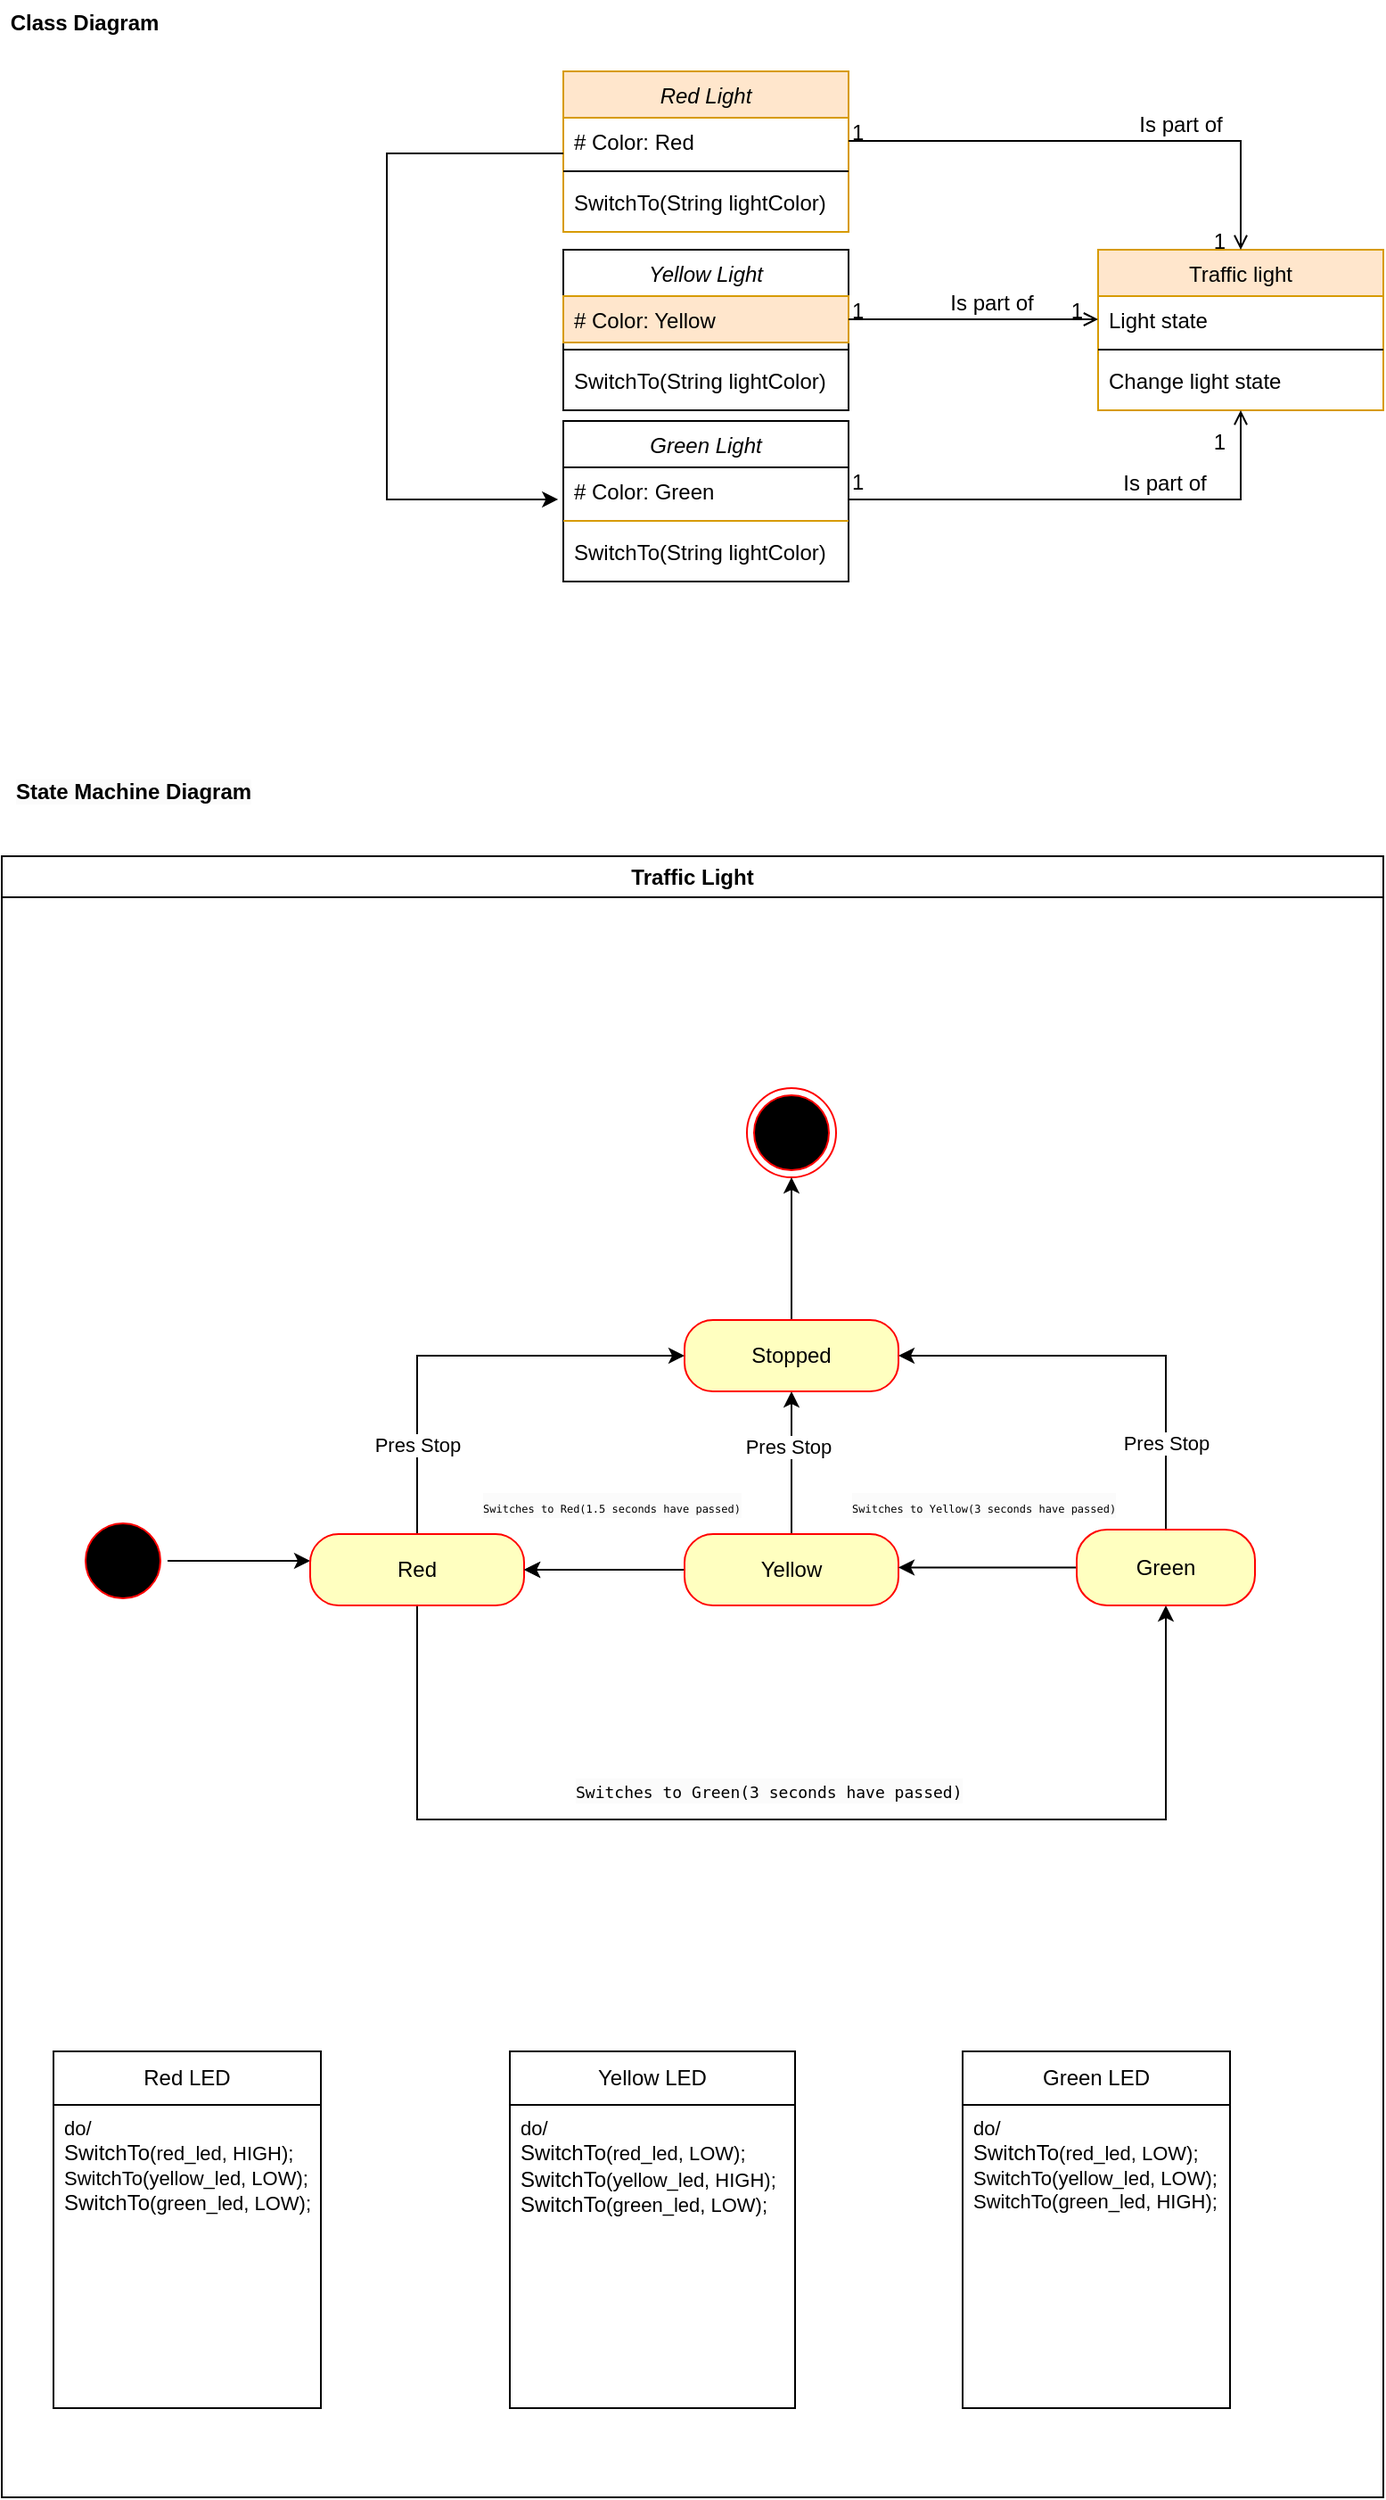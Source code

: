 <mxfile version="24.7.17">
  <diagram name="Page-1" id="oDeOC3xyPV22byp-gJ3_">
    <mxGraphModel dx="1235" dy="1824" grid="1" gridSize="10" guides="1" tooltips="1" connect="1" arrows="1" fold="1" page="1" pageScale="1" pageWidth="827" pageHeight="1169" math="0" shadow="0">
      <root>
        <mxCell id="0" />
        <mxCell id="1" parent="0" />
        <mxCell id="ycPyflKUoSe3m2uMN1iH-16" style="edgeStyle=orthogonalEdgeStyle;rounded=0;orthogonalLoop=1;jettySize=auto;html=1;exitX=1;exitY=0.5;exitDx=0;exitDy=0;entryX=0;entryY=0.376;entryDx=0;entryDy=0;entryPerimeter=0;" parent="1" source="WkfcvWVlkYE60ZRdVaZ3-14" target="WkfcvWVlkYE60ZRdVaZ3-16" edge="1">
          <mxGeometry relative="1" as="geometry" />
        </mxCell>
        <mxCell id="WkfcvWVlkYE60ZRdVaZ3-14" value="" style="ellipse;html=1;shape=startState;fillColor=#000000;strokeColor=#ff0000;" parent="1" vertex="1">
          <mxGeometry x="67" y="-220" width="50" height="50" as="geometry" />
        </mxCell>
        <mxCell id="ycPyflKUoSe3m2uMN1iH-3" style="edgeStyle=orthogonalEdgeStyle;rounded=0;orthogonalLoop=1;jettySize=auto;html=1;entryX=0;entryY=0.5;entryDx=0;entryDy=0;exitX=0.5;exitY=1;exitDx=0;exitDy=0;" parent="1" source="WkfcvWVlkYE60ZRdVaZ3-16" edge="1">
          <mxGeometry relative="1" as="geometry">
            <mxPoint x="297" y="-150" as="sourcePoint" />
            <mxPoint x="677" y="-170" as="targetPoint" />
            <Array as="points">
              <mxPoint x="257" y="-50" />
              <mxPoint x="677" y="-50" />
            </Array>
          </mxGeometry>
        </mxCell>
        <mxCell id="ycPyflKUoSe3m2uMN1iH-25" style="edgeStyle=orthogonalEdgeStyle;rounded=0;orthogonalLoop=1;jettySize=auto;html=1;exitX=0.5;exitY=0;exitDx=0;exitDy=0;entryX=0;entryY=0.5;entryDx=0;entryDy=0;" parent="1" source="WkfcvWVlkYE60ZRdVaZ3-16" target="ycPyflKUoSe3m2uMN1iH-22" edge="1">
          <mxGeometry relative="1" as="geometry" />
        </mxCell>
        <mxCell id="ycPyflKUoSe3m2uMN1iH-29" value="Pres Stop" style="edgeLabel;html=1;align=center;verticalAlign=middle;resizable=0;points=[];" parent="ycPyflKUoSe3m2uMN1iH-25" vertex="1" connectable="0">
          <mxGeometry x="-0.6" relative="1" as="geometry">
            <mxPoint as="offset" />
          </mxGeometry>
        </mxCell>
        <mxCell id="WkfcvWVlkYE60ZRdVaZ3-16" value="Red" style="rounded=1;whiteSpace=wrap;html=1;arcSize=40;fontColor=#000000;fillColor=#ffffc0;strokeColor=#ff0000;" parent="1" vertex="1">
          <mxGeometry x="197" y="-210" width="120" height="40" as="geometry" />
        </mxCell>
        <mxCell id="ycPyflKUoSe3m2uMN1iH-10" style="edgeStyle=orthogonalEdgeStyle;rounded=0;orthogonalLoop=1;jettySize=auto;html=1;exitX=0;exitY=0.5;exitDx=0;exitDy=0;" parent="1" source="WkfcvWVlkYE60ZRdVaZ3-18" target="WkfcvWVlkYE60ZRdVaZ3-16" edge="1">
          <mxGeometry relative="1" as="geometry" />
        </mxCell>
        <mxCell id="ycPyflKUoSe3m2uMN1iH-11" value="" style="edgeStyle=orthogonalEdgeStyle;rounded=0;orthogonalLoop=1;jettySize=auto;html=1;" parent="1" source="WkfcvWVlkYE60ZRdVaZ3-18" target="WkfcvWVlkYE60ZRdVaZ3-16" edge="1">
          <mxGeometry relative="1" as="geometry" />
        </mxCell>
        <mxCell id="ycPyflKUoSe3m2uMN1iH-24" style="edgeStyle=orthogonalEdgeStyle;rounded=0;orthogonalLoop=1;jettySize=auto;html=1;exitX=0.5;exitY=0;exitDx=0;exitDy=0;entryX=0.5;entryY=1;entryDx=0;entryDy=0;" parent="1" source="WkfcvWVlkYE60ZRdVaZ3-18" target="ycPyflKUoSe3m2uMN1iH-22" edge="1">
          <mxGeometry relative="1" as="geometry" />
        </mxCell>
        <mxCell id="ycPyflKUoSe3m2uMN1iH-30" value="Pres Stop" style="edgeLabel;html=1;align=center;verticalAlign=middle;resizable=0;points=[];" parent="ycPyflKUoSe3m2uMN1iH-24" vertex="1" connectable="0">
          <mxGeometry x="0.223" y="2" relative="1" as="geometry">
            <mxPoint as="offset" />
          </mxGeometry>
        </mxCell>
        <mxCell id="WkfcvWVlkYE60ZRdVaZ3-18" value="Yellow" style="rounded=1;whiteSpace=wrap;html=1;arcSize=40;fontColor=#000000;fillColor=#ffffc0;strokeColor=#ff0000;" parent="1" vertex="1">
          <mxGeometry x="407" y="-210" width="120" height="40" as="geometry" />
        </mxCell>
        <mxCell id="ycPyflKUoSe3m2uMN1iH-8" style="edgeStyle=orthogonalEdgeStyle;rounded=0;orthogonalLoop=1;jettySize=auto;html=1;" parent="1" source="WkfcvWVlkYE60ZRdVaZ3-21" edge="1">
          <mxGeometry relative="1" as="geometry">
            <mxPoint x="527" y="-191.25" as="targetPoint" />
          </mxGeometry>
        </mxCell>
        <mxCell id="ycPyflKUoSe3m2uMN1iH-26" style="edgeStyle=orthogonalEdgeStyle;rounded=0;orthogonalLoop=1;jettySize=auto;html=1;exitX=0.5;exitY=0;exitDx=0;exitDy=0;entryX=1;entryY=0.5;entryDx=0;entryDy=0;" parent="1" source="WkfcvWVlkYE60ZRdVaZ3-21" target="ycPyflKUoSe3m2uMN1iH-22" edge="1">
          <mxGeometry relative="1" as="geometry" />
        </mxCell>
        <mxCell id="ycPyflKUoSe3m2uMN1iH-31" value="Pres Stop" style="edgeLabel;html=1;align=center;verticalAlign=middle;resizable=0;points=[];" parent="ycPyflKUoSe3m2uMN1iH-26" vertex="1" connectable="0">
          <mxGeometry x="-0.607" relative="1" as="geometry">
            <mxPoint as="offset" />
          </mxGeometry>
        </mxCell>
        <mxCell id="WkfcvWVlkYE60ZRdVaZ3-21" value="Green" style="rounded=1;whiteSpace=wrap;html=1;arcSize=40;fontColor=#000000;fillColor=#ffffc0;strokeColor=#ff0000;" parent="1" vertex="1">
          <mxGeometry x="627" y="-212.5" width="100" height="42.5" as="geometry" />
        </mxCell>
        <mxCell id="WkfcvWVlkYE60ZRdVaZ3-24" value="" style="ellipse;html=1;shape=endState;fillColor=#000000;strokeColor=#ff0000;" parent="1" vertex="1">
          <mxGeometry x="442" y="-460" width="50" height="50" as="geometry" />
        </mxCell>
        <mxCell id="ycPyflKUoSe3m2uMN1iH-27" style="edgeStyle=orthogonalEdgeStyle;rounded=0;orthogonalLoop=1;jettySize=auto;html=1;exitX=0.5;exitY=0;exitDx=0;exitDy=0;entryX=0.5;entryY=1;entryDx=0;entryDy=0;" parent="1" source="ycPyflKUoSe3m2uMN1iH-22" target="WkfcvWVlkYE60ZRdVaZ3-24" edge="1">
          <mxGeometry relative="1" as="geometry" />
        </mxCell>
        <mxCell id="ycPyflKUoSe3m2uMN1iH-22" value="Stopped" style="rounded=1;whiteSpace=wrap;html=1;arcSize=40;fontColor=#000000;fillColor=#ffffc0;strokeColor=#ff0000;" parent="1" vertex="1">
          <mxGeometry x="407" y="-330" width="120" height="40" as="geometry" />
        </mxCell>
        <mxCell id="OGsPAhq3d1VeWQBeniMe-37" value="Red Light" style="swimlane;fontStyle=2;align=center;verticalAlign=top;childLayout=stackLayout;horizontal=1;startSize=26;horizontalStack=0;resizeParent=1;resizeLast=0;collapsible=1;marginBottom=0;rounded=0;shadow=0;strokeWidth=1;fillColor=#ffe6cc;strokeColor=#d79b00;" vertex="1" parent="1">
          <mxGeometry x="339" y="-1030" width="160" height="90" as="geometry">
            <mxRectangle x="230" y="140" width="160" height="26" as="alternateBounds" />
          </mxGeometry>
        </mxCell>
        <mxCell id="OGsPAhq3d1VeWQBeniMe-38" value="# Color: Red" style="text;align=left;verticalAlign=top;spacingLeft=4;spacingRight=4;overflow=hidden;rotatable=0;points=[[0,0.5],[1,0.5]];portConstraint=eastwest;" vertex="1" parent="OGsPAhq3d1VeWQBeniMe-37">
          <mxGeometry y="26" width="160" height="26" as="geometry" />
        </mxCell>
        <mxCell id="OGsPAhq3d1VeWQBeniMe-39" value="" style="line;html=1;strokeWidth=1;align=left;verticalAlign=middle;spacingTop=-1;spacingLeft=3;spacingRight=3;rotatable=0;labelPosition=right;points=[];portConstraint=eastwest;" vertex="1" parent="OGsPAhq3d1VeWQBeniMe-37">
          <mxGeometry y="52" width="160" height="8" as="geometry" />
        </mxCell>
        <mxCell id="OGsPAhq3d1VeWQBeniMe-40" value="SwitchTo(String lightColor)" style="text;align=left;verticalAlign=top;spacingLeft=4;spacingRight=4;overflow=hidden;rotatable=0;points=[[0,0.5],[1,0.5]];portConstraint=eastwest;fontSize=12;" vertex="1" parent="OGsPAhq3d1VeWQBeniMe-37">
          <mxGeometry y="60" width="160" height="26" as="geometry" />
        </mxCell>
        <mxCell id="OGsPAhq3d1VeWQBeniMe-41" value="Traffic light" style="swimlane;fontStyle=0;align=center;verticalAlign=top;childLayout=stackLayout;horizontal=1;startSize=26;horizontalStack=0;resizeParent=1;resizeLast=0;collapsible=1;marginBottom=0;rounded=0;shadow=0;strokeWidth=1;fillColor=#ffe6cc;strokeColor=#d79b00;" vertex="1" parent="1">
          <mxGeometry x="639" y="-930" width="160" height="90" as="geometry">
            <mxRectangle x="550" y="140" width="160" height="26" as="alternateBounds" />
          </mxGeometry>
        </mxCell>
        <mxCell id="OGsPAhq3d1VeWQBeniMe-42" value="Light state" style="text;align=left;verticalAlign=top;spacingLeft=4;spacingRight=4;overflow=hidden;rotatable=0;points=[[0,0.5],[1,0.5]];portConstraint=eastwest;" vertex="1" parent="OGsPAhq3d1VeWQBeniMe-41">
          <mxGeometry y="26" width="160" height="26" as="geometry" />
        </mxCell>
        <mxCell id="OGsPAhq3d1VeWQBeniMe-43" value="" style="line;html=1;strokeWidth=1;align=left;verticalAlign=middle;spacingTop=-1;spacingLeft=3;spacingRight=3;rotatable=0;labelPosition=right;points=[];portConstraint=eastwest;" vertex="1" parent="OGsPAhq3d1VeWQBeniMe-41">
          <mxGeometry y="52" width="160" height="8" as="geometry" />
        </mxCell>
        <mxCell id="OGsPAhq3d1VeWQBeniMe-44" value="Change light state" style="text;align=left;verticalAlign=top;spacingLeft=4;spacingRight=4;overflow=hidden;rotatable=0;points=[[0,0.5],[1,0.5]];portConstraint=eastwest;" vertex="1" parent="OGsPAhq3d1VeWQBeniMe-41">
          <mxGeometry y="60" width="160" height="26" as="geometry" />
        </mxCell>
        <mxCell id="OGsPAhq3d1VeWQBeniMe-45" value="" style="endArrow=open;shadow=0;strokeWidth=1;rounded=0;curved=0;endFill=1;edgeStyle=elbowEdgeStyle;elbow=vertical;exitX=1;exitY=0.5;exitDx=0;exitDy=0;" edge="1" parent="1" source="OGsPAhq3d1VeWQBeniMe-38" target="OGsPAhq3d1VeWQBeniMe-41">
          <mxGeometry x="0.5" y="41" relative="1" as="geometry">
            <mxPoint x="709" y="-848" as="sourcePoint" />
            <mxPoint x="869" y="-848" as="targetPoint" />
            <mxPoint x="-40" y="32" as="offset" />
            <Array as="points">
              <mxPoint x="719" y="-991" />
            </Array>
          </mxGeometry>
        </mxCell>
        <mxCell id="OGsPAhq3d1VeWQBeniMe-46" value="1" style="resizable=0;align=left;verticalAlign=bottom;labelBackgroundColor=none;fontSize=12;" connectable="0" vertex="1" parent="OGsPAhq3d1VeWQBeniMe-45">
          <mxGeometry x="-1" relative="1" as="geometry">
            <mxPoint y="4" as="offset" />
          </mxGeometry>
        </mxCell>
        <mxCell id="OGsPAhq3d1VeWQBeniMe-47" value="1" style="resizable=0;align=right;verticalAlign=bottom;labelBackgroundColor=none;fontSize=12;" connectable="0" vertex="1" parent="OGsPAhq3d1VeWQBeniMe-45">
          <mxGeometry x="1" relative="1" as="geometry">
            <mxPoint x="-7" y="4" as="offset" />
          </mxGeometry>
        </mxCell>
        <mxCell id="OGsPAhq3d1VeWQBeniMe-48" value="Is part of" style="text;html=1;resizable=0;points=[];;align=center;verticalAlign=middle;labelBackgroundColor=none;rounded=0;shadow=0;strokeWidth=1;fontSize=12;" vertex="1" connectable="0" parent="OGsPAhq3d1VeWQBeniMe-45">
          <mxGeometry x="0.5" y="49" relative="1" as="geometry">
            <mxPoint x="-25" y="40" as="offset" />
          </mxGeometry>
        </mxCell>
        <mxCell id="OGsPAhq3d1VeWQBeniMe-49" value="Class Diagram" style="text;align=center;fontStyle=1;verticalAlign=middle;spacingLeft=3;spacingRight=3;strokeColor=none;rotatable=0;points=[[0,0.5],[1,0.5]];portConstraint=eastwest;html=1;" vertex="1" parent="1">
          <mxGeometry x="30" y="-1070" width="80" height="26" as="geometry" />
        </mxCell>
        <mxCell id="OGsPAhq3d1VeWQBeniMe-50" value="Yellow Light" style="swimlane;fontStyle=2;align=center;verticalAlign=top;childLayout=stackLayout;horizontal=1;startSize=26;horizontalStack=0;resizeParent=1;resizeLast=0;collapsible=1;marginBottom=0;rounded=0;shadow=0;strokeWidth=1;" vertex="1" parent="1">
          <mxGeometry x="339" y="-930" width="160" height="90" as="geometry">
            <mxRectangle x="230" y="140" width="160" height="26" as="alternateBounds" />
          </mxGeometry>
        </mxCell>
        <mxCell id="OGsPAhq3d1VeWQBeniMe-51" value="# Color: Yellow" style="text;align=left;verticalAlign=top;spacingLeft=4;spacingRight=4;overflow=hidden;rotatable=0;points=[[0,0.5],[1,0.5]];portConstraint=eastwest;fillColor=#ffe6cc;strokeColor=#d79b00;" vertex="1" parent="OGsPAhq3d1VeWQBeniMe-50">
          <mxGeometry y="26" width="160" height="26" as="geometry" />
        </mxCell>
        <mxCell id="OGsPAhq3d1VeWQBeniMe-52" value="" style="line;html=1;strokeWidth=1;align=left;verticalAlign=middle;spacingTop=-1;spacingLeft=3;spacingRight=3;rotatable=0;labelPosition=right;points=[];portConstraint=eastwest;" vertex="1" parent="OGsPAhq3d1VeWQBeniMe-50">
          <mxGeometry y="52" width="160" height="8" as="geometry" />
        </mxCell>
        <mxCell id="OGsPAhq3d1VeWQBeniMe-53" value="SwitchTo(String lightColor)" style="text;align=left;verticalAlign=top;spacingLeft=4;spacingRight=4;overflow=hidden;rotatable=0;points=[[0,0.5],[1,0.5]];portConstraint=eastwest;" vertex="1" parent="OGsPAhq3d1VeWQBeniMe-50">
          <mxGeometry y="60" width="160" height="26" as="geometry" />
        </mxCell>
        <mxCell id="OGsPAhq3d1VeWQBeniMe-54" value="Green Light" style="swimlane;fontStyle=2;align=center;verticalAlign=top;childLayout=stackLayout;horizontal=1;startSize=26;horizontalStack=0;resizeParent=1;resizeLast=0;collapsible=1;marginBottom=0;rounded=0;shadow=0;strokeWidth=1;" vertex="1" parent="1">
          <mxGeometry x="339" y="-834" width="160" height="90" as="geometry">
            <mxRectangle x="230" y="140" width="160" height="26" as="alternateBounds" />
          </mxGeometry>
        </mxCell>
        <mxCell id="OGsPAhq3d1VeWQBeniMe-55" value="# Color: Green" style="text;align=left;verticalAlign=top;spacingLeft=4;spacingRight=4;overflow=hidden;rotatable=0;points=[[0,0.5],[1,0.5]];portConstraint=eastwest;" vertex="1" parent="OGsPAhq3d1VeWQBeniMe-54">
          <mxGeometry y="26" width="160" height="26" as="geometry" />
        </mxCell>
        <mxCell id="OGsPAhq3d1VeWQBeniMe-56" value="" style="line;html=1;strokeWidth=1;align=left;verticalAlign=middle;spacingTop=-1;spacingLeft=3;spacingRight=3;rotatable=0;labelPosition=right;points=[];portConstraint=eastwest;fillColor=#ffe6cc;strokeColor=#d79b00;" vertex="1" parent="OGsPAhq3d1VeWQBeniMe-54">
          <mxGeometry y="52" width="160" height="8" as="geometry" />
        </mxCell>
        <mxCell id="OGsPAhq3d1VeWQBeniMe-57" value="SwitchTo(String lightColor)" style="text;align=left;verticalAlign=top;spacingLeft=4;spacingRight=4;overflow=hidden;rotatable=0;points=[[0,0.5],[1,0.5]];portConstraint=eastwest;" vertex="1" parent="OGsPAhq3d1VeWQBeniMe-54">
          <mxGeometry y="60" width="160" height="26" as="geometry" />
        </mxCell>
        <mxCell id="OGsPAhq3d1VeWQBeniMe-58" value="" style="endArrow=open;shadow=0;strokeWidth=1;rounded=0;curved=0;endFill=1;edgeStyle=elbowEdgeStyle;elbow=vertical;exitX=1;exitY=0.5;exitDx=0;exitDy=0;entryX=0;entryY=0.5;entryDx=0;entryDy=0;" edge="1" parent="1" source="OGsPAhq3d1VeWQBeniMe-51" target="OGsPAhq3d1VeWQBeniMe-42">
          <mxGeometry x="0.5" y="41" relative="1" as="geometry">
            <mxPoint x="509" y="-975" as="sourcePoint" />
            <mxPoint x="609" y="-975" as="targetPoint" />
            <mxPoint x="-40" y="32" as="offset" />
          </mxGeometry>
        </mxCell>
        <mxCell id="OGsPAhq3d1VeWQBeniMe-59" value="1" style="resizable=0;align=left;verticalAlign=bottom;labelBackgroundColor=none;fontSize=12;" connectable="0" vertex="1" parent="OGsPAhq3d1VeWQBeniMe-58">
          <mxGeometry x="-1" relative="1" as="geometry">
            <mxPoint y="4" as="offset" />
          </mxGeometry>
        </mxCell>
        <mxCell id="OGsPAhq3d1VeWQBeniMe-60" value="1" style="resizable=0;align=right;verticalAlign=bottom;labelBackgroundColor=none;fontSize=12;" connectable="0" vertex="1" parent="OGsPAhq3d1VeWQBeniMe-58">
          <mxGeometry x="1" relative="1" as="geometry">
            <mxPoint x="-7" y="4" as="offset" />
          </mxGeometry>
        </mxCell>
        <mxCell id="OGsPAhq3d1VeWQBeniMe-61" value="Is part of" style="text;html=1;resizable=0;points=[];;align=center;verticalAlign=middle;labelBackgroundColor=none;rounded=0;shadow=0;strokeWidth=1;fontSize=12;" vertex="1" connectable="0" parent="OGsPAhq3d1VeWQBeniMe-58">
          <mxGeometry x="0.5" y="49" relative="1" as="geometry">
            <mxPoint x="-25" y="40" as="offset" />
          </mxGeometry>
        </mxCell>
        <mxCell id="OGsPAhq3d1VeWQBeniMe-62" value="" style="endArrow=open;shadow=0;strokeWidth=1;rounded=0;curved=0;endFill=1;edgeStyle=elbowEdgeStyle;elbow=vertical;exitX=1;exitY=0.5;exitDx=0;exitDy=0;entryX=0.5;entryY=1;entryDx=0;entryDy=0;" edge="1" parent="1" source="OGsPAhq3d1VeWQBeniMe-55" target="OGsPAhq3d1VeWQBeniMe-41">
          <mxGeometry x="0.5" y="41" relative="1" as="geometry">
            <mxPoint x="519" y="-965" as="sourcePoint" />
            <mxPoint x="619" y="-965" as="targetPoint" />
            <mxPoint x="-40" y="32" as="offset" />
            <Array as="points">
              <mxPoint x="639" y="-790" />
            </Array>
          </mxGeometry>
        </mxCell>
        <mxCell id="OGsPAhq3d1VeWQBeniMe-63" value="1" style="resizable=0;align=left;verticalAlign=bottom;labelBackgroundColor=none;fontSize=12;" connectable="0" vertex="1" parent="OGsPAhq3d1VeWQBeniMe-62">
          <mxGeometry x="-1" relative="1" as="geometry">
            <mxPoint y="4" as="offset" />
          </mxGeometry>
        </mxCell>
        <mxCell id="OGsPAhq3d1VeWQBeniMe-64" value="1" style="resizable=0;align=right;verticalAlign=top;labelBackgroundColor=none;fontSize=12;" connectable="0" vertex="1" parent="OGsPAhq3d1VeWQBeniMe-62">
          <mxGeometry x="1" relative="1" as="geometry">
            <mxPoint x="-7" y="4" as="offset" />
          </mxGeometry>
        </mxCell>
        <mxCell id="OGsPAhq3d1VeWQBeniMe-65" value="Is part of" style="text;html=1;resizable=0;points=[];;align=center;verticalAlign=middle;labelBackgroundColor=none;rounded=0;shadow=0;strokeWidth=1;fontSize=12;" vertex="1" connectable="0" parent="OGsPAhq3d1VeWQBeniMe-62">
          <mxGeometry x="0.5" y="49" relative="1" as="geometry">
            <mxPoint x="-25" y="40" as="offset" />
          </mxGeometry>
        </mxCell>
        <mxCell id="OGsPAhq3d1VeWQBeniMe-77" style="edgeStyle=orthogonalEdgeStyle;rounded=0;orthogonalLoop=1;jettySize=auto;html=1;entryX=-0.018;entryY=1.076;entryDx=0;entryDy=0;entryPerimeter=0;" edge="1" parent="1">
          <mxGeometry relative="1" as="geometry">
            <mxPoint x="336.12" y="-790.044" as="targetPoint" />
            <mxPoint x="339" y="-983.997" as="sourcePoint" />
            <Array as="points">
              <mxPoint x="240" y="-984.02" />
              <mxPoint x="240" y="-790.02" />
            </Array>
          </mxGeometry>
        </mxCell>
        <mxCell id="OGsPAhq3d1VeWQBeniMe-104" value="Traffic Light" style="swimlane;whiteSpace=wrap;html=1;" vertex="1" parent="1">
          <mxGeometry x="24" y="-590" width="775" height="920" as="geometry" />
        </mxCell>
        <mxCell id="OGsPAhq3d1VeWQBeniMe-118" value="Green LED" style="swimlane;fontStyle=0;childLayout=stackLayout;horizontal=1;startSize=30;fillColor=none;horizontalStack=0;resizeParent=1;resizeParentMax=0;resizeLast=0;collapsible=1;marginBottom=0;whiteSpace=wrap;html=1;" vertex="1" parent="OGsPAhq3d1VeWQBeniMe-104">
          <mxGeometry x="539" y="670" width="150" height="200" as="geometry" />
        </mxCell>
        <mxCell id="OGsPAhq3d1VeWQBeniMe-119" value="&lt;div style=&quot;font-size: 11px;&quot;&gt;&lt;div&gt;&lt;span class=&quot;hljs-built_in&quot;&gt;do/&lt;/span&gt;&lt;/div&gt;&lt;div&gt;&lt;span style=&quot;font-size: 12px; text-wrap: nowrap; background-color: initial;&quot;&gt;SwitchTo&lt;/span&gt;(red_led, LOW);&lt;br&gt;&lt;span style=&quot;text-wrap: nowrap;&quot;&gt;SwitchTo&lt;/span&gt;(yellow_led, LOW);&lt;br&gt;&lt;span style=&quot;text-wrap: nowrap;&quot;&gt;SwitchTo&lt;/span&gt;(green_led, HIGH);&lt;/div&gt;&lt;/div&gt;" style="text;strokeColor=none;fillColor=none;align=left;verticalAlign=top;spacingLeft=4;spacingRight=4;overflow=hidden;rotatable=0;points=[[0,0.5],[1,0.5]];portConstraint=eastwest;whiteSpace=wrap;html=1;" vertex="1" parent="OGsPAhq3d1VeWQBeniMe-118">
          <mxGeometry y="30" width="150" height="170" as="geometry" />
        </mxCell>
        <mxCell id="OGsPAhq3d1VeWQBeniMe-120" value="Yellow LED" style="swimlane;fontStyle=0;childLayout=stackLayout;horizontal=1;startSize=30;fillColor=none;horizontalStack=0;resizeParent=1;resizeParentMax=0;resizeLast=0;collapsible=1;marginBottom=0;whiteSpace=wrap;html=1;" vertex="1" parent="OGsPAhq3d1VeWQBeniMe-104">
          <mxGeometry x="285" y="670" width="160" height="200" as="geometry" />
        </mxCell>
        <mxCell id="OGsPAhq3d1VeWQBeniMe-121" value="&lt;div style=&quot;font-size: 11px;&quot;&gt;&lt;div&gt;&lt;span class=&quot;hljs-built_in&quot;&gt;do/&lt;/span&gt;&lt;/div&gt;&lt;div&gt;&lt;span style=&quot;font-size: 12px; text-wrap: nowrap; background-color: initial;&quot;&gt;SwitchTo&lt;/span&gt;&lt;span style=&quot;background-color: initial;&quot;&gt;(red_led, LOW);&lt;/span&gt;&lt;/div&gt;&lt;div&gt;&lt;span style=&quot;font-size: 12px; text-wrap: nowrap; background-color: initial;&quot;&gt;SwitchTo&lt;/span&gt;(yellow_led, HIGH);&lt;br&gt;&lt;span style=&quot;font-size: 12px; text-wrap: nowrap;&quot;&gt;SwitchTo&lt;/span&gt;(green_led, LOW);&lt;/div&gt;&lt;/div&gt;" style="text;strokeColor=none;fillColor=none;align=left;verticalAlign=top;spacingLeft=4;spacingRight=4;overflow=hidden;rotatable=0;points=[[0,0.5],[1,0.5]];portConstraint=eastwest;whiteSpace=wrap;html=1;" vertex="1" parent="OGsPAhq3d1VeWQBeniMe-120">
          <mxGeometry y="30" width="160" height="170" as="geometry" />
        </mxCell>
        <mxCell id="OGsPAhq3d1VeWQBeniMe-122" value="Red LED" style="swimlane;fontStyle=0;childLayout=stackLayout;horizontal=1;startSize=30;fillColor=none;horizontalStack=0;resizeParent=1;resizeParentMax=0;resizeLast=0;collapsible=1;marginBottom=0;whiteSpace=wrap;html=1;" vertex="1" parent="OGsPAhq3d1VeWQBeniMe-104">
          <mxGeometry x="29" y="670" width="150" height="200" as="geometry" />
        </mxCell>
        <mxCell id="OGsPAhq3d1VeWQBeniMe-123" value="&lt;div style=&quot;font-size: 11px;&quot;&gt;&lt;span class=&quot;hljs-built_in&quot;&gt;do/&lt;/span&gt;&lt;/div&gt;&lt;div style=&quot;font-size: 11px;&quot;&gt;&lt;span style=&quot;text-wrap: nowrap; background-color: initial; font-size: 12px;&quot;&gt;SwitchTo&lt;/span&gt;(red_led, HIGH);&lt;br&gt;&lt;span style=&quot;text-wrap: nowrap;&quot;&gt;SwitchTo&lt;/span&gt;(yellow_led, LOW);&lt;br&gt;&lt;span style=&quot;font-size: 12px; text-wrap: nowrap;&quot;&gt;SwitchTo&lt;/span&gt;(green_led, LOW);&lt;br&gt;&lt;/div&gt;" style="text;strokeColor=none;fillColor=none;align=left;verticalAlign=top;spacingLeft=4;spacingRight=4;overflow=hidden;rotatable=0;points=[[0,0.5],[1,0.5]];portConstraint=eastwest;whiteSpace=wrap;html=1;" vertex="1" parent="OGsPAhq3d1VeWQBeniMe-122">
          <mxGeometry y="30" width="150" height="170" as="geometry" />
        </mxCell>
        <mxCell id="OGsPAhq3d1VeWQBeniMe-127" value="&lt;span style=&quot;color: rgb(0, 0, 0); font-family: monospace; font-style: normal; font-variant-ligatures: normal; font-variant-caps: normal; font-weight: 400; letter-spacing: normal; orphans: 2; text-align: center; text-indent: 0px; text-transform: none; widows: 2; word-spacing: 0px; -webkit-text-stroke-width: 0px; white-space: normal; background-color: rgb(251, 251, 251); text-decoration-thickness: initial; text-decoration-style: initial; text-decoration-color: initial; float: none; display: inline !important;&quot;&gt;&lt;font style=&quot;font-size: 9px;&quot;&gt;Switches to Green(3 seconds have passed)&lt;/font&gt;&lt;/span&gt;" style="text;whiteSpace=wrap;html=1;" vertex="1" parent="OGsPAhq3d1VeWQBeniMe-104">
          <mxGeometry x="320" y="510" width="240" height="40" as="geometry" />
        </mxCell>
        <mxCell id="OGsPAhq3d1VeWQBeniMe-130" value="&lt;span style=&quot;color: rgb(0, 0, 0); font-family: monospace; font-style: normal; font-variant-ligatures: normal; font-variant-caps: normal; font-weight: 400; letter-spacing: normal; orphans: 2; text-align: center; text-indent: 0px; text-transform: none; widows: 2; word-spacing: 0px; -webkit-text-stroke-width: 0px; white-space: normal; background-color: rgb(251, 251, 251); text-decoration-thickness: initial; text-decoration-style: initial; text-decoration-color: initial; float: none; display: inline !important;&quot;&gt;&lt;font style=&quot;font-size: 6px;&quot;&gt;Switches to Red(1.5 seconds have passed)&lt;/font&gt;&lt;/span&gt;" style="text;whiteSpace=wrap;html=1;" vertex="1" parent="OGsPAhq3d1VeWQBeniMe-104">
          <mxGeometry x="268" y="350" width="152" height="40" as="geometry" />
        </mxCell>
        <mxCell id="OGsPAhq3d1VeWQBeniMe-131" value="&lt;span style=&quot;color: rgb(0, 0, 0); font-family: monospace; font-style: normal; font-variant-ligatures: normal; font-variant-caps: normal; font-weight: 400; letter-spacing: normal; orphans: 2; text-align: center; text-indent: 0px; text-transform: none; widows: 2; word-spacing: 0px; -webkit-text-stroke-width: 0px; white-space: normal; background-color: rgb(251, 251, 251); text-decoration-thickness: initial; text-decoration-style: initial; text-decoration-color: initial; float: none; display: inline !important;&quot;&gt;&lt;font style=&quot;font-size: 6px;&quot;&gt;Switches to Yellow(3 seconds have passed)&lt;/font&gt;&lt;/span&gt;" style="text;whiteSpace=wrap;html=1;" vertex="1" parent="OGsPAhq3d1VeWQBeniMe-104">
          <mxGeometry x="475" y="350" width="155" height="40" as="geometry" />
        </mxCell>
        <mxCell id="OGsPAhq3d1VeWQBeniMe-132" value="&lt;span style=&quot;color: rgb(0, 0, 0); font-family: Helvetica; font-size: 12px; font-style: normal; font-variant-ligatures: normal; font-variant-caps: normal; font-weight: 700; letter-spacing: normal; orphans: 2; text-align: center; text-indent: 0px; text-transform: none; widows: 2; word-spacing: 0px; -webkit-text-stroke-width: 0px; white-space: nowrap; background-color: rgb(251, 251, 251); text-decoration-thickness: initial; text-decoration-style: initial; text-decoration-color: initial; display: inline !important; float: none;&quot;&gt;State Machine Diagram&lt;/span&gt;" style="text;whiteSpace=wrap;html=1;" vertex="1" parent="1">
          <mxGeometry x="30" y="-640" width="120" height="40" as="geometry" />
        </mxCell>
      </root>
    </mxGraphModel>
  </diagram>
</mxfile>
